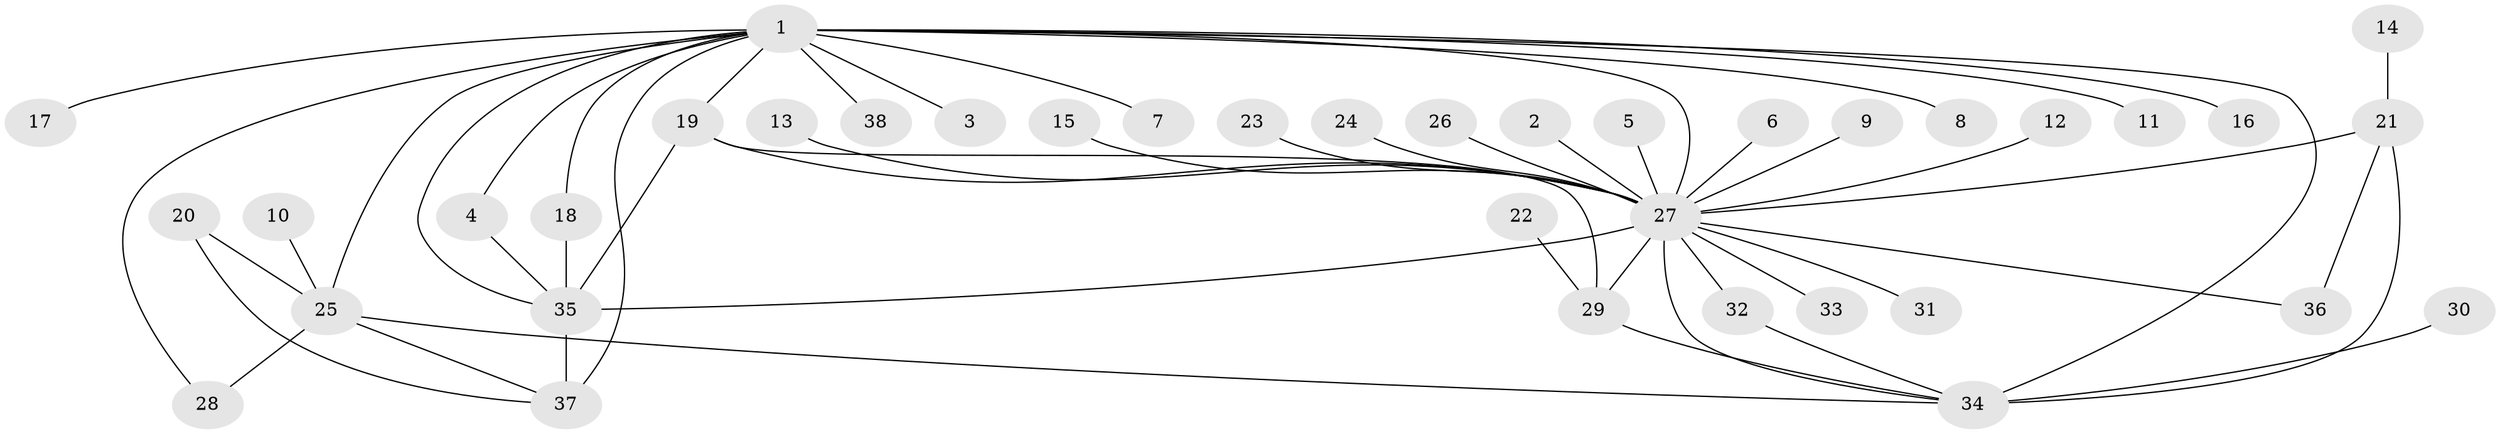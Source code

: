 // original degree distribution, {13: 0.013333333333333334, 6: 0.05333333333333334, 4: 0.04, 1: 0.5333333333333333, 20: 0.013333333333333334, 8: 0.04, 2: 0.21333333333333335, 3: 0.05333333333333334, 9: 0.02666666666666667, 5: 0.013333333333333334}
// Generated by graph-tools (version 1.1) at 2025/46/03/06/25 01:46:56]
// undirected, 38 vertices, 53 edges
graph export_dot {
graph [start="1"]
  node [color=gray90,style=filled];
  1;
  2;
  3;
  4;
  5;
  6;
  7;
  8;
  9;
  10;
  11;
  12;
  13;
  14;
  15;
  16;
  17;
  18;
  19;
  20;
  21;
  22;
  23;
  24;
  25;
  26;
  27;
  28;
  29;
  30;
  31;
  32;
  33;
  34;
  35;
  36;
  37;
  38;
  1 -- 3 [weight=1.0];
  1 -- 4 [weight=1.0];
  1 -- 7 [weight=1.0];
  1 -- 8 [weight=1.0];
  1 -- 11 [weight=1.0];
  1 -- 16 [weight=1.0];
  1 -- 17 [weight=1.0];
  1 -- 18 [weight=1.0];
  1 -- 19 [weight=1.0];
  1 -- 25 [weight=1.0];
  1 -- 27 [weight=2.0];
  1 -- 28 [weight=1.0];
  1 -- 34 [weight=1.0];
  1 -- 35 [weight=1.0];
  1 -- 37 [weight=2.0];
  1 -- 38 [weight=1.0];
  2 -- 27 [weight=1.0];
  4 -- 35 [weight=1.0];
  5 -- 27 [weight=1.0];
  6 -- 27 [weight=1.0];
  9 -- 27 [weight=1.0];
  10 -- 25 [weight=1.0];
  12 -- 27 [weight=1.0];
  13 -- 27 [weight=1.0];
  14 -- 21 [weight=1.0];
  15 -- 27 [weight=1.0];
  18 -- 35 [weight=1.0];
  19 -- 27 [weight=1.0];
  19 -- 29 [weight=2.0];
  19 -- 35 [weight=1.0];
  20 -- 25 [weight=1.0];
  20 -- 37 [weight=1.0];
  21 -- 27 [weight=1.0];
  21 -- 34 [weight=3.0];
  21 -- 36 [weight=1.0];
  22 -- 29 [weight=1.0];
  23 -- 27 [weight=1.0];
  24 -- 27 [weight=1.0];
  25 -- 28 [weight=1.0];
  25 -- 34 [weight=1.0];
  25 -- 37 [weight=1.0];
  26 -- 27 [weight=1.0];
  27 -- 29 [weight=2.0];
  27 -- 31 [weight=1.0];
  27 -- 32 [weight=1.0];
  27 -- 33 [weight=1.0];
  27 -- 34 [weight=1.0];
  27 -- 35 [weight=1.0];
  27 -- 36 [weight=1.0];
  29 -- 34 [weight=2.0];
  30 -- 34 [weight=1.0];
  32 -- 34 [weight=1.0];
  35 -- 37 [weight=1.0];
}
